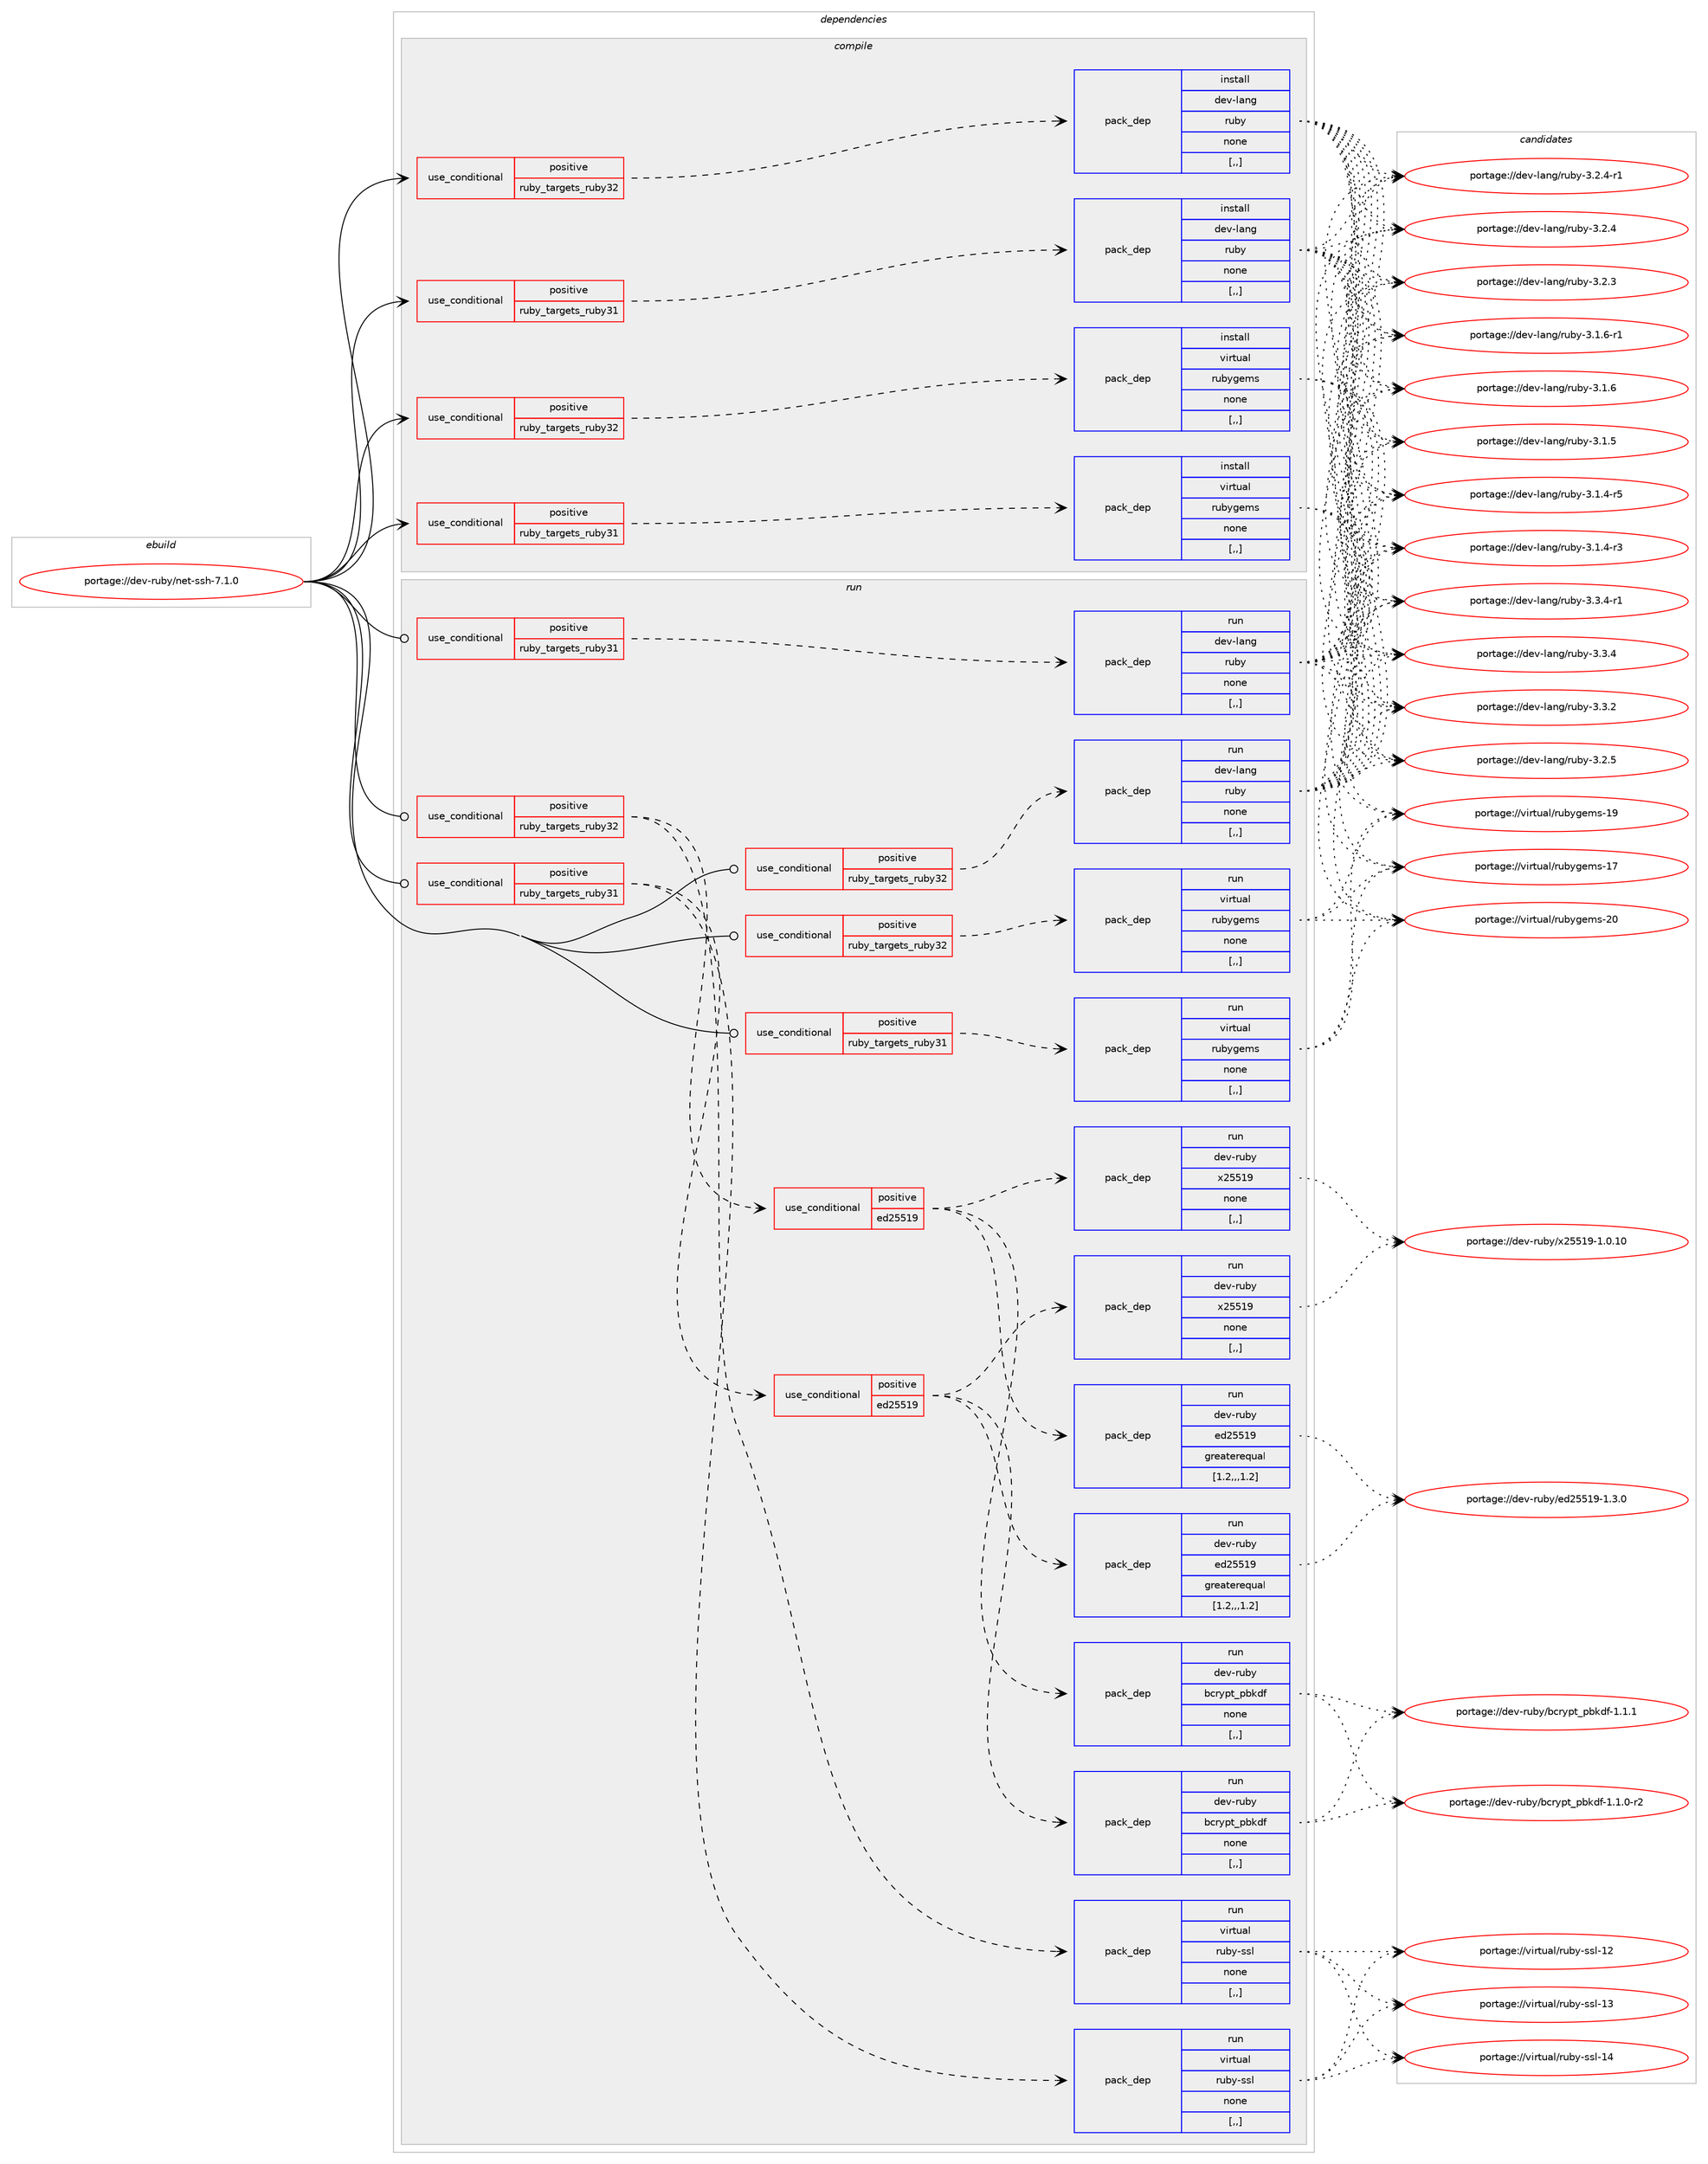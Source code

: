 digraph prolog {

# *************
# Graph options
# *************

newrank=true;
concentrate=true;
compound=true;
graph [rankdir=LR,fontname=Helvetica,fontsize=10,ranksep=1.5];#, ranksep=2.5, nodesep=0.2];
edge  [arrowhead=vee];
node  [fontname=Helvetica,fontsize=10];

# **********
# The ebuild
# **********

subgraph cluster_leftcol {
color=gray;
label=<<i>ebuild</i>>;
id [label="portage://dev-ruby/net-ssh-7.1.0", color=red, width=4, href="../dev-ruby/net-ssh-7.1.0.svg"];
}

# ****************
# The dependencies
# ****************

subgraph cluster_midcol {
color=gray;
label=<<i>dependencies</i>>;
subgraph cluster_compile {
fillcolor="#eeeeee";
style=filled;
label=<<i>compile</i>>;
subgraph cond51758 {
dependency192442 [label=<<TABLE BORDER="0" CELLBORDER="1" CELLSPACING="0" CELLPADDING="4"><TR><TD ROWSPAN="3" CELLPADDING="10">use_conditional</TD></TR><TR><TD>positive</TD></TR><TR><TD>ruby_targets_ruby31</TD></TR></TABLE>>, shape=none, color=red];
subgraph pack139341 {
dependency192443 [label=<<TABLE BORDER="0" CELLBORDER="1" CELLSPACING="0" CELLPADDING="4" WIDTH="220"><TR><TD ROWSPAN="6" CELLPADDING="30">pack_dep</TD></TR><TR><TD WIDTH="110">install</TD></TR><TR><TD>dev-lang</TD></TR><TR><TD>ruby</TD></TR><TR><TD>none</TD></TR><TR><TD>[,,]</TD></TR></TABLE>>, shape=none, color=blue];
}
dependency192442:e -> dependency192443:w [weight=20,style="dashed",arrowhead="vee"];
}
id:e -> dependency192442:w [weight=20,style="solid",arrowhead="vee"];
subgraph cond51759 {
dependency192444 [label=<<TABLE BORDER="0" CELLBORDER="1" CELLSPACING="0" CELLPADDING="4"><TR><TD ROWSPAN="3" CELLPADDING="10">use_conditional</TD></TR><TR><TD>positive</TD></TR><TR><TD>ruby_targets_ruby31</TD></TR></TABLE>>, shape=none, color=red];
subgraph pack139342 {
dependency192445 [label=<<TABLE BORDER="0" CELLBORDER="1" CELLSPACING="0" CELLPADDING="4" WIDTH="220"><TR><TD ROWSPAN="6" CELLPADDING="30">pack_dep</TD></TR><TR><TD WIDTH="110">install</TD></TR><TR><TD>virtual</TD></TR><TR><TD>rubygems</TD></TR><TR><TD>none</TD></TR><TR><TD>[,,]</TD></TR></TABLE>>, shape=none, color=blue];
}
dependency192444:e -> dependency192445:w [weight=20,style="dashed",arrowhead="vee"];
}
id:e -> dependency192444:w [weight=20,style="solid",arrowhead="vee"];
subgraph cond51760 {
dependency192446 [label=<<TABLE BORDER="0" CELLBORDER="1" CELLSPACING="0" CELLPADDING="4"><TR><TD ROWSPAN="3" CELLPADDING="10">use_conditional</TD></TR><TR><TD>positive</TD></TR><TR><TD>ruby_targets_ruby32</TD></TR></TABLE>>, shape=none, color=red];
subgraph pack139343 {
dependency192447 [label=<<TABLE BORDER="0" CELLBORDER="1" CELLSPACING="0" CELLPADDING="4" WIDTH="220"><TR><TD ROWSPAN="6" CELLPADDING="30">pack_dep</TD></TR><TR><TD WIDTH="110">install</TD></TR><TR><TD>dev-lang</TD></TR><TR><TD>ruby</TD></TR><TR><TD>none</TD></TR><TR><TD>[,,]</TD></TR></TABLE>>, shape=none, color=blue];
}
dependency192446:e -> dependency192447:w [weight=20,style="dashed",arrowhead="vee"];
}
id:e -> dependency192446:w [weight=20,style="solid",arrowhead="vee"];
subgraph cond51761 {
dependency192448 [label=<<TABLE BORDER="0" CELLBORDER="1" CELLSPACING="0" CELLPADDING="4"><TR><TD ROWSPAN="3" CELLPADDING="10">use_conditional</TD></TR><TR><TD>positive</TD></TR><TR><TD>ruby_targets_ruby32</TD></TR></TABLE>>, shape=none, color=red];
subgraph pack139344 {
dependency192449 [label=<<TABLE BORDER="0" CELLBORDER="1" CELLSPACING="0" CELLPADDING="4" WIDTH="220"><TR><TD ROWSPAN="6" CELLPADDING="30">pack_dep</TD></TR><TR><TD WIDTH="110">install</TD></TR><TR><TD>virtual</TD></TR><TR><TD>rubygems</TD></TR><TR><TD>none</TD></TR><TR><TD>[,,]</TD></TR></TABLE>>, shape=none, color=blue];
}
dependency192448:e -> dependency192449:w [weight=20,style="dashed",arrowhead="vee"];
}
id:e -> dependency192448:w [weight=20,style="solid",arrowhead="vee"];
}
subgraph cluster_compileandrun {
fillcolor="#eeeeee";
style=filled;
label=<<i>compile and run</i>>;
}
subgraph cluster_run {
fillcolor="#eeeeee";
style=filled;
label=<<i>run</i>>;
subgraph cond51762 {
dependency192450 [label=<<TABLE BORDER="0" CELLBORDER="1" CELLSPACING="0" CELLPADDING="4"><TR><TD ROWSPAN="3" CELLPADDING="10">use_conditional</TD></TR><TR><TD>positive</TD></TR><TR><TD>ruby_targets_ruby31</TD></TR></TABLE>>, shape=none, color=red];
subgraph pack139345 {
dependency192451 [label=<<TABLE BORDER="0" CELLBORDER="1" CELLSPACING="0" CELLPADDING="4" WIDTH="220"><TR><TD ROWSPAN="6" CELLPADDING="30">pack_dep</TD></TR><TR><TD WIDTH="110">run</TD></TR><TR><TD>dev-lang</TD></TR><TR><TD>ruby</TD></TR><TR><TD>none</TD></TR><TR><TD>[,,]</TD></TR></TABLE>>, shape=none, color=blue];
}
dependency192450:e -> dependency192451:w [weight=20,style="dashed",arrowhead="vee"];
}
id:e -> dependency192450:w [weight=20,style="solid",arrowhead="odot"];
subgraph cond51763 {
dependency192452 [label=<<TABLE BORDER="0" CELLBORDER="1" CELLSPACING="0" CELLPADDING="4"><TR><TD ROWSPAN="3" CELLPADDING="10">use_conditional</TD></TR><TR><TD>positive</TD></TR><TR><TD>ruby_targets_ruby31</TD></TR></TABLE>>, shape=none, color=red];
subgraph pack139346 {
dependency192453 [label=<<TABLE BORDER="0" CELLBORDER="1" CELLSPACING="0" CELLPADDING="4" WIDTH="220"><TR><TD ROWSPAN="6" CELLPADDING="30">pack_dep</TD></TR><TR><TD WIDTH="110">run</TD></TR><TR><TD>virtual</TD></TR><TR><TD>ruby-ssl</TD></TR><TR><TD>none</TD></TR><TR><TD>[,,]</TD></TR></TABLE>>, shape=none, color=blue];
}
dependency192452:e -> dependency192453:w [weight=20,style="dashed",arrowhead="vee"];
subgraph cond51764 {
dependency192454 [label=<<TABLE BORDER="0" CELLBORDER="1" CELLSPACING="0" CELLPADDING="4"><TR><TD ROWSPAN="3" CELLPADDING="10">use_conditional</TD></TR><TR><TD>positive</TD></TR><TR><TD>ed25519</TD></TR></TABLE>>, shape=none, color=red];
subgraph pack139347 {
dependency192455 [label=<<TABLE BORDER="0" CELLBORDER="1" CELLSPACING="0" CELLPADDING="4" WIDTH="220"><TR><TD ROWSPAN="6" CELLPADDING="30">pack_dep</TD></TR><TR><TD WIDTH="110">run</TD></TR><TR><TD>dev-ruby</TD></TR><TR><TD>ed25519</TD></TR><TR><TD>greaterequal</TD></TR><TR><TD>[1.2,,,1.2]</TD></TR></TABLE>>, shape=none, color=blue];
}
dependency192454:e -> dependency192455:w [weight=20,style="dashed",arrowhead="vee"];
subgraph pack139348 {
dependency192456 [label=<<TABLE BORDER="0" CELLBORDER="1" CELLSPACING="0" CELLPADDING="4" WIDTH="220"><TR><TD ROWSPAN="6" CELLPADDING="30">pack_dep</TD></TR><TR><TD WIDTH="110">run</TD></TR><TR><TD>dev-ruby</TD></TR><TR><TD>x25519</TD></TR><TR><TD>none</TD></TR><TR><TD>[,,]</TD></TR></TABLE>>, shape=none, color=blue];
}
dependency192454:e -> dependency192456:w [weight=20,style="dashed",arrowhead="vee"];
subgraph pack139349 {
dependency192457 [label=<<TABLE BORDER="0" CELLBORDER="1" CELLSPACING="0" CELLPADDING="4" WIDTH="220"><TR><TD ROWSPAN="6" CELLPADDING="30">pack_dep</TD></TR><TR><TD WIDTH="110">run</TD></TR><TR><TD>dev-ruby</TD></TR><TR><TD>bcrypt_pbkdf</TD></TR><TR><TD>none</TD></TR><TR><TD>[,,]</TD></TR></TABLE>>, shape=none, color=blue];
}
dependency192454:e -> dependency192457:w [weight=20,style="dashed",arrowhead="vee"];
}
dependency192452:e -> dependency192454:w [weight=20,style="dashed",arrowhead="vee"];
}
id:e -> dependency192452:w [weight=20,style="solid",arrowhead="odot"];
subgraph cond51765 {
dependency192458 [label=<<TABLE BORDER="0" CELLBORDER="1" CELLSPACING="0" CELLPADDING="4"><TR><TD ROWSPAN="3" CELLPADDING="10">use_conditional</TD></TR><TR><TD>positive</TD></TR><TR><TD>ruby_targets_ruby31</TD></TR></TABLE>>, shape=none, color=red];
subgraph pack139350 {
dependency192459 [label=<<TABLE BORDER="0" CELLBORDER="1" CELLSPACING="0" CELLPADDING="4" WIDTH="220"><TR><TD ROWSPAN="6" CELLPADDING="30">pack_dep</TD></TR><TR><TD WIDTH="110">run</TD></TR><TR><TD>virtual</TD></TR><TR><TD>rubygems</TD></TR><TR><TD>none</TD></TR><TR><TD>[,,]</TD></TR></TABLE>>, shape=none, color=blue];
}
dependency192458:e -> dependency192459:w [weight=20,style="dashed",arrowhead="vee"];
}
id:e -> dependency192458:w [weight=20,style="solid",arrowhead="odot"];
subgraph cond51766 {
dependency192460 [label=<<TABLE BORDER="0" CELLBORDER="1" CELLSPACING="0" CELLPADDING="4"><TR><TD ROWSPAN="3" CELLPADDING="10">use_conditional</TD></TR><TR><TD>positive</TD></TR><TR><TD>ruby_targets_ruby32</TD></TR></TABLE>>, shape=none, color=red];
subgraph pack139351 {
dependency192461 [label=<<TABLE BORDER="0" CELLBORDER="1" CELLSPACING="0" CELLPADDING="4" WIDTH="220"><TR><TD ROWSPAN="6" CELLPADDING="30">pack_dep</TD></TR><TR><TD WIDTH="110">run</TD></TR><TR><TD>dev-lang</TD></TR><TR><TD>ruby</TD></TR><TR><TD>none</TD></TR><TR><TD>[,,]</TD></TR></TABLE>>, shape=none, color=blue];
}
dependency192460:e -> dependency192461:w [weight=20,style="dashed",arrowhead="vee"];
}
id:e -> dependency192460:w [weight=20,style="solid",arrowhead="odot"];
subgraph cond51767 {
dependency192462 [label=<<TABLE BORDER="0" CELLBORDER="1" CELLSPACING="0" CELLPADDING="4"><TR><TD ROWSPAN="3" CELLPADDING="10">use_conditional</TD></TR><TR><TD>positive</TD></TR><TR><TD>ruby_targets_ruby32</TD></TR></TABLE>>, shape=none, color=red];
subgraph pack139352 {
dependency192463 [label=<<TABLE BORDER="0" CELLBORDER="1" CELLSPACING="0" CELLPADDING="4" WIDTH="220"><TR><TD ROWSPAN="6" CELLPADDING="30">pack_dep</TD></TR><TR><TD WIDTH="110">run</TD></TR><TR><TD>virtual</TD></TR><TR><TD>ruby-ssl</TD></TR><TR><TD>none</TD></TR><TR><TD>[,,]</TD></TR></TABLE>>, shape=none, color=blue];
}
dependency192462:e -> dependency192463:w [weight=20,style="dashed",arrowhead="vee"];
subgraph cond51768 {
dependency192464 [label=<<TABLE BORDER="0" CELLBORDER="1" CELLSPACING="0" CELLPADDING="4"><TR><TD ROWSPAN="3" CELLPADDING="10">use_conditional</TD></TR><TR><TD>positive</TD></TR><TR><TD>ed25519</TD></TR></TABLE>>, shape=none, color=red];
subgraph pack139353 {
dependency192465 [label=<<TABLE BORDER="0" CELLBORDER="1" CELLSPACING="0" CELLPADDING="4" WIDTH="220"><TR><TD ROWSPAN="6" CELLPADDING="30">pack_dep</TD></TR><TR><TD WIDTH="110">run</TD></TR><TR><TD>dev-ruby</TD></TR><TR><TD>ed25519</TD></TR><TR><TD>greaterequal</TD></TR><TR><TD>[1.2,,,1.2]</TD></TR></TABLE>>, shape=none, color=blue];
}
dependency192464:e -> dependency192465:w [weight=20,style="dashed",arrowhead="vee"];
subgraph pack139354 {
dependency192466 [label=<<TABLE BORDER="0" CELLBORDER="1" CELLSPACING="0" CELLPADDING="4" WIDTH="220"><TR><TD ROWSPAN="6" CELLPADDING="30">pack_dep</TD></TR><TR><TD WIDTH="110">run</TD></TR><TR><TD>dev-ruby</TD></TR><TR><TD>x25519</TD></TR><TR><TD>none</TD></TR><TR><TD>[,,]</TD></TR></TABLE>>, shape=none, color=blue];
}
dependency192464:e -> dependency192466:w [weight=20,style="dashed",arrowhead="vee"];
subgraph pack139355 {
dependency192467 [label=<<TABLE BORDER="0" CELLBORDER="1" CELLSPACING="0" CELLPADDING="4" WIDTH="220"><TR><TD ROWSPAN="6" CELLPADDING="30">pack_dep</TD></TR><TR><TD WIDTH="110">run</TD></TR><TR><TD>dev-ruby</TD></TR><TR><TD>bcrypt_pbkdf</TD></TR><TR><TD>none</TD></TR><TR><TD>[,,]</TD></TR></TABLE>>, shape=none, color=blue];
}
dependency192464:e -> dependency192467:w [weight=20,style="dashed",arrowhead="vee"];
}
dependency192462:e -> dependency192464:w [weight=20,style="dashed",arrowhead="vee"];
}
id:e -> dependency192462:w [weight=20,style="solid",arrowhead="odot"];
subgraph cond51769 {
dependency192468 [label=<<TABLE BORDER="0" CELLBORDER="1" CELLSPACING="0" CELLPADDING="4"><TR><TD ROWSPAN="3" CELLPADDING="10">use_conditional</TD></TR><TR><TD>positive</TD></TR><TR><TD>ruby_targets_ruby32</TD></TR></TABLE>>, shape=none, color=red];
subgraph pack139356 {
dependency192469 [label=<<TABLE BORDER="0" CELLBORDER="1" CELLSPACING="0" CELLPADDING="4" WIDTH="220"><TR><TD ROWSPAN="6" CELLPADDING="30">pack_dep</TD></TR><TR><TD WIDTH="110">run</TD></TR><TR><TD>virtual</TD></TR><TR><TD>rubygems</TD></TR><TR><TD>none</TD></TR><TR><TD>[,,]</TD></TR></TABLE>>, shape=none, color=blue];
}
dependency192468:e -> dependency192469:w [weight=20,style="dashed",arrowhead="vee"];
}
id:e -> dependency192468:w [weight=20,style="solid",arrowhead="odot"];
}
}

# **************
# The candidates
# **************

subgraph cluster_choices {
rank=same;
color=gray;
label=<<i>candidates</i>>;

subgraph choice139341 {
color=black;
nodesep=1;
choice100101118451089711010347114117981214551465146524511449 [label="portage://dev-lang/ruby-3.3.4-r1", color=red, width=4,href="../dev-lang/ruby-3.3.4-r1.svg"];
choice10010111845108971101034711411798121455146514652 [label="portage://dev-lang/ruby-3.3.4", color=red, width=4,href="../dev-lang/ruby-3.3.4.svg"];
choice10010111845108971101034711411798121455146514650 [label="portage://dev-lang/ruby-3.3.2", color=red, width=4,href="../dev-lang/ruby-3.3.2.svg"];
choice10010111845108971101034711411798121455146504653 [label="portage://dev-lang/ruby-3.2.5", color=red, width=4,href="../dev-lang/ruby-3.2.5.svg"];
choice100101118451089711010347114117981214551465046524511449 [label="portage://dev-lang/ruby-3.2.4-r1", color=red, width=4,href="../dev-lang/ruby-3.2.4-r1.svg"];
choice10010111845108971101034711411798121455146504652 [label="portage://dev-lang/ruby-3.2.4", color=red, width=4,href="../dev-lang/ruby-3.2.4.svg"];
choice10010111845108971101034711411798121455146504651 [label="portage://dev-lang/ruby-3.2.3", color=red, width=4,href="../dev-lang/ruby-3.2.3.svg"];
choice100101118451089711010347114117981214551464946544511449 [label="portage://dev-lang/ruby-3.1.6-r1", color=red, width=4,href="../dev-lang/ruby-3.1.6-r1.svg"];
choice10010111845108971101034711411798121455146494654 [label="portage://dev-lang/ruby-3.1.6", color=red, width=4,href="../dev-lang/ruby-3.1.6.svg"];
choice10010111845108971101034711411798121455146494653 [label="portage://dev-lang/ruby-3.1.5", color=red, width=4,href="../dev-lang/ruby-3.1.5.svg"];
choice100101118451089711010347114117981214551464946524511453 [label="portage://dev-lang/ruby-3.1.4-r5", color=red, width=4,href="../dev-lang/ruby-3.1.4-r5.svg"];
choice100101118451089711010347114117981214551464946524511451 [label="portage://dev-lang/ruby-3.1.4-r3", color=red, width=4,href="../dev-lang/ruby-3.1.4-r3.svg"];
dependency192443:e -> choice100101118451089711010347114117981214551465146524511449:w [style=dotted,weight="100"];
dependency192443:e -> choice10010111845108971101034711411798121455146514652:w [style=dotted,weight="100"];
dependency192443:e -> choice10010111845108971101034711411798121455146514650:w [style=dotted,weight="100"];
dependency192443:e -> choice10010111845108971101034711411798121455146504653:w [style=dotted,weight="100"];
dependency192443:e -> choice100101118451089711010347114117981214551465046524511449:w [style=dotted,weight="100"];
dependency192443:e -> choice10010111845108971101034711411798121455146504652:w [style=dotted,weight="100"];
dependency192443:e -> choice10010111845108971101034711411798121455146504651:w [style=dotted,weight="100"];
dependency192443:e -> choice100101118451089711010347114117981214551464946544511449:w [style=dotted,weight="100"];
dependency192443:e -> choice10010111845108971101034711411798121455146494654:w [style=dotted,weight="100"];
dependency192443:e -> choice10010111845108971101034711411798121455146494653:w [style=dotted,weight="100"];
dependency192443:e -> choice100101118451089711010347114117981214551464946524511453:w [style=dotted,weight="100"];
dependency192443:e -> choice100101118451089711010347114117981214551464946524511451:w [style=dotted,weight="100"];
}
subgraph choice139342 {
color=black;
nodesep=1;
choice118105114116117971084711411798121103101109115455048 [label="portage://virtual/rubygems-20", color=red, width=4,href="../virtual/rubygems-20.svg"];
choice118105114116117971084711411798121103101109115454957 [label="portage://virtual/rubygems-19", color=red, width=4,href="../virtual/rubygems-19.svg"];
choice118105114116117971084711411798121103101109115454955 [label="portage://virtual/rubygems-17", color=red, width=4,href="../virtual/rubygems-17.svg"];
dependency192445:e -> choice118105114116117971084711411798121103101109115455048:w [style=dotted,weight="100"];
dependency192445:e -> choice118105114116117971084711411798121103101109115454957:w [style=dotted,weight="100"];
dependency192445:e -> choice118105114116117971084711411798121103101109115454955:w [style=dotted,weight="100"];
}
subgraph choice139343 {
color=black;
nodesep=1;
choice100101118451089711010347114117981214551465146524511449 [label="portage://dev-lang/ruby-3.3.4-r1", color=red, width=4,href="../dev-lang/ruby-3.3.4-r1.svg"];
choice10010111845108971101034711411798121455146514652 [label="portage://dev-lang/ruby-3.3.4", color=red, width=4,href="../dev-lang/ruby-3.3.4.svg"];
choice10010111845108971101034711411798121455146514650 [label="portage://dev-lang/ruby-3.3.2", color=red, width=4,href="../dev-lang/ruby-3.3.2.svg"];
choice10010111845108971101034711411798121455146504653 [label="portage://dev-lang/ruby-3.2.5", color=red, width=4,href="../dev-lang/ruby-3.2.5.svg"];
choice100101118451089711010347114117981214551465046524511449 [label="portage://dev-lang/ruby-3.2.4-r1", color=red, width=4,href="../dev-lang/ruby-3.2.4-r1.svg"];
choice10010111845108971101034711411798121455146504652 [label="portage://dev-lang/ruby-3.2.4", color=red, width=4,href="../dev-lang/ruby-3.2.4.svg"];
choice10010111845108971101034711411798121455146504651 [label="portage://dev-lang/ruby-3.2.3", color=red, width=4,href="../dev-lang/ruby-3.2.3.svg"];
choice100101118451089711010347114117981214551464946544511449 [label="portage://dev-lang/ruby-3.1.6-r1", color=red, width=4,href="../dev-lang/ruby-3.1.6-r1.svg"];
choice10010111845108971101034711411798121455146494654 [label="portage://dev-lang/ruby-3.1.6", color=red, width=4,href="../dev-lang/ruby-3.1.6.svg"];
choice10010111845108971101034711411798121455146494653 [label="portage://dev-lang/ruby-3.1.5", color=red, width=4,href="../dev-lang/ruby-3.1.5.svg"];
choice100101118451089711010347114117981214551464946524511453 [label="portage://dev-lang/ruby-3.1.4-r5", color=red, width=4,href="../dev-lang/ruby-3.1.4-r5.svg"];
choice100101118451089711010347114117981214551464946524511451 [label="portage://dev-lang/ruby-3.1.4-r3", color=red, width=4,href="../dev-lang/ruby-3.1.4-r3.svg"];
dependency192447:e -> choice100101118451089711010347114117981214551465146524511449:w [style=dotted,weight="100"];
dependency192447:e -> choice10010111845108971101034711411798121455146514652:w [style=dotted,weight="100"];
dependency192447:e -> choice10010111845108971101034711411798121455146514650:w [style=dotted,weight="100"];
dependency192447:e -> choice10010111845108971101034711411798121455146504653:w [style=dotted,weight="100"];
dependency192447:e -> choice100101118451089711010347114117981214551465046524511449:w [style=dotted,weight="100"];
dependency192447:e -> choice10010111845108971101034711411798121455146504652:w [style=dotted,weight="100"];
dependency192447:e -> choice10010111845108971101034711411798121455146504651:w [style=dotted,weight="100"];
dependency192447:e -> choice100101118451089711010347114117981214551464946544511449:w [style=dotted,weight="100"];
dependency192447:e -> choice10010111845108971101034711411798121455146494654:w [style=dotted,weight="100"];
dependency192447:e -> choice10010111845108971101034711411798121455146494653:w [style=dotted,weight="100"];
dependency192447:e -> choice100101118451089711010347114117981214551464946524511453:w [style=dotted,weight="100"];
dependency192447:e -> choice100101118451089711010347114117981214551464946524511451:w [style=dotted,weight="100"];
}
subgraph choice139344 {
color=black;
nodesep=1;
choice118105114116117971084711411798121103101109115455048 [label="portage://virtual/rubygems-20", color=red, width=4,href="../virtual/rubygems-20.svg"];
choice118105114116117971084711411798121103101109115454957 [label="portage://virtual/rubygems-19", color=red, width=4,href="../virtual/rubygems-19.svg"];
choice118105114116117971084711411798121103101109115454955 [label="portage://virtual/rubygems-17", color=red, width=4,href="../virtual/rubygems-17.svg"];
dependency192449:e -> choice118105114116117971084711411798121103101109115455048:w [style=dotted,weight="100"];
dependency192449:e -> choice118105114116117971084711411798121103101109115454957:w [style=dotted,weight="100"];
dependency192449:e -> choice118105114116117971084711411798121103101109115454955:w [style=dotted,weight="100"];
}
subgraph choice139345 {
color=black;
nodesep=1;
choice100101118451089711010347114117981214551465146524511449 [label="portage://dev-lang/ruby-3.3.4-r1", color=red, width=4,href="../dev-lang/ruby-3.3.4-r1.svg"];
choice10010111845108971101034711411798121455146514652 [label="portage://dev-lang/ruby-3.3.4", color=red, width=4,href="../dev-lang/ruby-3.3.4.svg"];
choice10010111845108971101034711411798121455146514650 [label="portage://dev-lang/ruby-3.3.2", color=red, width=4,href="../dev-lang/ruby-3.3.2.svg"];
choice10010111845108971101034711411798121455146504653 [label="portage://dev-lang/ruby-3.2.5", color=red, width=4,href="../dev-lang/ruby-3.2.5.svg"];
choice100101118451089711010347114117981214551465046524511449 [label="portage://dev-lang/ruby-3.2.4-r1", color=red, width=4,href="../dev-lang/ruby-3.2.4-r1.svg"];
choice10010111845108971101034711411798121455146504652 [label="portage://dev-lang/ruby-3.2.4", color=red, width=4,href="../dev-lang/ruby-3.2.4.svg"];
choice10010111845108971101034711411798121455146504651 [label="portage://dev-lang/ruby-3.2.3", color=red, width=4,href="../dev-lang/ruby-3.2.3.svg"];
choice100101118451089711010347114117981214551464946544511449 [label="portage://dev-lang/ruby-3.1.6-r1", color=red, width=4,href="../dev-lang/ruby-3.1.6-r1.svg"];
choice10010111845108971101034711411798121455146494654 [label="portage://dev-lang/ruby-3.1.6", color=red, width=4,href="../dev-lang/ruby-3.1.6.svg"];
choice10010111845108971101034711411798121455146494653 [label="portage://dev-lang/ruby-3.1.5", color=red, width=4,href="../dev-lang/ruby-3.1.5.svg"];
choice100101118451089711010347114117981214551464946524511453 [label="portage://dev-lang/ruby-3.1.4-r5", color=red, width=4,href="../dev-lang/ruby-3.1.4-r5.svg"];
choice100101118451089711010347114117981214551464946524511451 [label="portage://dev-lang/ruby-3.1.4-r3", color=red, width=4,href="../dev-lang/ruby-3.1.4-r3.svg"];
dependency192451:e -> choice100101118451089711010347114117981214551465146524511449:w [style=dotted,weight="100"];
dependency192451:e -> choice10010111845108971101034711411798121455146514652:w [style=dotted,weight="100"];
dependency192451:e -> choice10010111845108971101034711411798121455146514650:w [style=dotted,weight="100"];
dependency192451:e -> choice10010111845108971101034711411798121455146504653:w [style=dotted,weight="100"];
dependency192451:e -> choice100101118451089711010347114117981214551465046524511449:w [style=dotted,weight="100"];
dependency192451:e -> choice10010111845108971101034711411798121455146504652:w [style=dotted,weight="100"];
dependency192451:e -> choice10010111845108971101034711411798121455146504651:w [style=dotted,weight="100"];
dependency192451:e -> choice100101118451089711010347114117981214551464946544511449:w [style=dotted,weight="100"];
dependency192451:e -> choice10010111845108971101034711411798121455146494654:w [style=dotted,weight="100"];
dependency192451:e -> choice10010111845108971101034711411798121455146494653:w [style=dotted,weight="100"];
dependency192451:e -> choice100101118451089711010347114117981214551464946524511453:w [style=dotted,weight="100"];
dependency192451:e -> choice100101118451089711010347114117981214551464946524511451:w [style=dotted,weight="100"];
}
subgraph choice139346 {
color=black;
nodesep=1;
choice11810511411611797108471141179812145115115108454952 [label="portage://virtual/ruby-ssl-14", color=red, width=4,href="../virtual/ruby-ssl-14.svg"];
choice11810511411611797108471141179812145115115108454951 [label="portage://virtual/ruby-ssl-13", color=red, width=4,href="../virtual/ruby-ssl-13.svg"];
choice11810511411611797108471141179812145115115108454950 [label="portage://virtual/ruby-ssl-12", color=red, width=4,href="../virtual/ruby-ssl-12.svg"];
dependency192453:e -> choice11810511411611797108471141179812145115115108454952:w [style=dotted,weight="100"];
dependency192453:e -> choice11810511411611797108471141179812145115115108454951:w [style=dotted,weight="100"];
dependency192453:e -> choice11810511411611797108471141179812145115115108454950:w [style=dotted,weight="100"];
}
subgraph choice139347 {
color=black;
nodesep=1;
choice1001011184511411798121471011005053534957454946514648 [label="portage://dev-ruby/ed25519-1.3.0", color=red, width=4,href="../dev-ruby/ed25519-1.3.0.svg"];
dependency192455:e -> choice1001011184511411798121471011005053534957454946514648:w [style=dotted,weight="100"];
}
subgraph choice139348 {
color=black;
nodesep=1;
choice100101118451141179812147120505353495745494648464948 [label="portage://dev-ruby/x25519-1.0.10", color=red, width=4,href="../dev-ruby/x25519-1.0.10.svg"];
dependency192456:e -> choice100101118451141179812147120505353495745494648464948:w [style=dotted,weight="100"];
}
subgraph choice139349 {
color=black;
nodesep=1;
choice10010111845114117981214798991141211121169511298107100102454946494649 [label="portage://dev-ruby/bcrypt_pbkdf-1.1.1", color=red, width=4,href="../dev-ruby/bcrypt_pbkdf-1.1.1.svg"];
choice100101118451141179812147989911412111211695112981071001024549464946484511450 [label="portage://dev-ruby/bcrypt_pbkdf-1.1.0-r2", color=red, width=4,href="../dev-ruby/bcrypt_pbkdf-1.1.0-r2.svg"];
dependency192457:e -> choice10010111845114117981214798991141211121169511298107100102454946494649:w [style=dotted,weight="100"];
dependency192457:e -> choice100101118451141179812147989911412111211695112981071001024549464946484511450:w [style=dotted,weight="100"];
}
subgraph choice139350 {
color=black;
nodesep=1;
choice118105114116117971084711411798121103101109115455048 [label="portage://virtual/rubygems-20", color=red, width=4,href="../virtual/rubygems-20.svg"];
choice118105114116117971084711411798121103101109115454957 [label="portage://virtual/rubygems-19", color=red, width=4,href="../virtual/rubygems-19.svg"];
choice118105114116117971084711411798121103101109115454955 [label="portage://virtual/rubygems-17", color=red, width=4,href="../virtual/rubygems-17.svg"];
dependency192459:e -> choice118105114116117971084711411798121103101109115455048:w [style=dotted,weight="100"];
dependency192459:e -> choice118105114116117971084711411798121103101109115454957:w [style=dotted,weight="100"];
dependency192459:e -> choice118105114116117971084711411798121103101109115454955:w [style=dotted,weight="100"];
}
subgraph choice139351 {
color=black;
nodesep=1;
choice100101118451089711010347114117981214551465146524511449 [label="portage://dev-lang/ruby-3.3.4-r1", color=red, width=4,href="../dev-lang/ruby-3.3.4-r1.svg"];
choice10010111845108971101034711411798121455146514652 [label="portage://dev-lang/ruby-3.3.4", color=red, width=4,href="../dev-lang/ruby-3.3.4.svg"];
choice10010111845108971101034711411798121455146514650 [label="portage://dev-lang/ruby-3.3.2", color=red, width=4,href="../dev-lang/ruby-3.3.2.svg"];
choice10010111845108971101034711411798121455146504653 [label="portage://dev-lang/ruby-3.2.5", color=red, width=4,href="../dev-lang/ruby-3.2.5.svg"];
choice100101118451089711010347114117981214551465046524511449 [label="portage://dev-lang/ruby-3.2.4-r1", color=red, width=4,href="../dev-lang/ruby-3.2.4-r1.svg"];
choice10010111845108971101034711411798121455146504652 [label="portage://dev-lang/ruby-3.2.4", color=red, width=4,href="../dev-lang/ruby-3.2.4.svg"];
choice10010111845108971101034711411798121455146504651 [label="portage://dev-lang/ruby-3.2.3", color=red, width=4,href="../dev-lang/ruby-3.2.3.svg"];
choice100101118451089711010347114117981214551464946544511449 [label="portage://dev-lang/ruby-3.1.6-r1", color=red, width=4,href="../dev-lang/ruby-3.1.6-r1.svg"];
choice10010111845108971101034711411798121455146494654 [label="portage://dev-lang/ruby-3.1.6", color=red, width=4,href="../dev-lang/ruby-3.1.6.svg"];
choice10010111845108971101034711411798121455146494653 [label="portage://dev-lang/ruby-3.1.5", color=red, width=4,href="../dev-lang/ruby-3.1.5.svg"];
choice100101118451089711010347114117981214551464946524511453 [label="portage://dev-lang/ruby-3.1.4-r5", color=red, width=4,href="../dev-lang/ruby-3.1.4-r5.svg"];
choice100101118451089711010347114117981214551464946524511451 [label="portage://dev-lang/ruby-3.1.4-r3", color=red, width=4,href="../dev-lang/ruby-3.1.4-r3.svg"];
dependency192461:e -> choice100101118451089711010347114117981214551465146524511449:w [style=dotted,weight="100"];
dependency192461:e -> choice10010111845108971101034711411798121455146514652:w [style=dotted,weight="100"];
dependency192461:e -> choice10010111845108971101034711411798121455146514650:w [style=dotted,weight="100"];
dependency192461:e -> choice10010111845108971101034711411798121455146504653:w [style=dotted,weight="100"];
dependency192461:e -> choice100101118451089711010347114117981214551465046524511449:w [style=dotted,weight="100"];
dependency192461:e -> choice10010111845108971101034711411798121455146504652:w [style=dotted,weight="100"];
dependency192461:e -> choice10010111845108971101034711411798121455146504651:w [style=dotted,weight="100"];
dependency192461:e -> choice100101118451089711010347114117981214551464946544511449:w [style=dotted,weight="100"];
dependency192461:e -> choice10010111845108971101034711411798121455146494654:w [style=dotted,weight="100"];
dependency192461:e -> choice10010111845108971101034711411798121455146494653:w [style=dotted,weight="100"];
dependency192461:e -> choice100101118451089711010347114117981214551464946524511453:w [style=dotted,weight="100"];
dependency192461:e -> choice100101118451089711010347114117981214551464946524511451:w [style=dotted,weight="100"];
}
subgraph choice139352 {
color=black;
nodesep=1;
choice11810511411611797108471141179812145115115108454952 [label="portage://virtual/ruby-ssl-14", color=red, width=4,href="../virtual/ruby-ssl-14.svg"];
choice11810511411611797108471141179812145115115108454951 [label="portage://virtual/ruby-ssl-13", color=red, width=4,href="../virtual/ruby-ssl-13.svg"];
choice11810511411611797108471141179812145115115108454950 [label="portage://virtual/ruby-ssl-12", color=red, width=4,href="../virtual/ruby-ssl-12.svg"];
dependency192463:e -> choice11810511411611797108471141179812145115115108454952:w [style=dotted,weight="100"];
dependency192463:e -> choice11810511411611797108471141179812145115115108454951:w [style=dotted,weight="100"];
dependency192463:e -> choice11810511411611797108471141179812145115115108454950:w [style=dotted,weight="100"];
}
subgraph choice139353 {
color=black;
nodesep=1;
choice1001011184511411798121471011005053534957454946514648 [label="portage://dev-ruby/ed25519-1.3.0", color=red, width=4,href="../dev-ruby/ed25519-1.3.0.svg"];
dependency192465:e -> choice1001011184511411798121471011005053534957454946514648:w [style=dotted,weight="100"];
}
subgraph choice139354 {
color=black;
nodesep=1;
choice100101118451141179812147120505353495745494648464948 [label="portage://dev-ruby/x25519-1.0.10", color=red, width=4,href="../dev-ruby/x25519-1.0.10.svg"];
dependency192466:e -> choice100101118451141179812147120505353495745494648464948:w [style=dotted,weight="100"];
}
subgraph choice139355 {
color=black;
nodesep=1;
choice10010111845114117981214798991141211121169511298107100102454946494649 [label="portage://dev-ruby/bcrypt_pbkdf-1.1.1", color=red, width=4,href="../dev-ruby/bcrypt_pbkdf-1.1.1.svg"];
choice100101118451141179812147989911412111211695112981071001024549464946484511450 [label="portage://dev-ruby/bcrypt_pbkdf-1.1.0-r2", color=red, width=4,href="../dev-ruby/bcrypt_pbkdf-1.1.0-r2.svg"];
dependency192467:e -> choice10010111845114117981214798991141211121169511298107100102454946494649:w [style=dotted,weight="100"];
dependency192467:e -> choice100101118451141179812147989911412111211695112981071001024549464946484511450:w [style=dotted,weight="100"];
}
subgraph choice139356 {
color=black;
nodesep=1;
choice118105114116117971084711411798121103101109115455048 [label="portage://virtual/rubygems-20", color=red, width=4,href="../virtual/rubygems-20.svg"];
choice118105114116117971084711411798121103101109115454957 [label="portage://virtual/rubygems-19", color=red, width=4,href="../virtual/rubygems-19.svg"];
choice118105114116117971084711411798121103101109115454955 [label="portage://virtual/rubygems-17", color=red, width=4,href="../virtual/rubygems-17.svg"];
dependency192469:e -> choice118105114116117971084711411798121103101109115455048:w [style=dotted,weight="100"];
dependency192469:e -> choice118105114116117971084711411798121103101109115454957:w [style=dotted,weight="100"];
dependency192469:e -> choice118105114116117971084711411798121103101109115454955:w [style=dotted,weight="100"];
}
}

}
